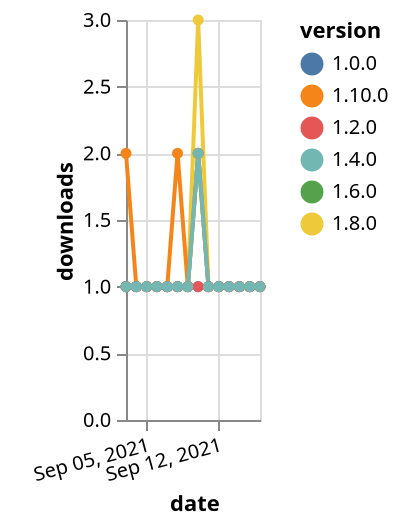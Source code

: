 {"$schema": "https://vega.github.io/schema/vega-lite/v5.json", "description": "A simple bar chart with embedded data.", "data": {"values": [{"date": "2021-09-03", "total": 150, "delta": 1, "version": "1.6.0"}, {"date": "2021-09-04", "total": 151, "delta": 1, "version": "1.6.0"}, {"date": "2021-09-05", "total": 152, "delta": 1, "version": "1.6.0"}, {"date": "2021-09-06", "total": 153, "delta": 1, "version": "1.6.0"}, {"date": "2021-09-07", "total": 154, "delta": 1, "version": "1.6.0"}, {"date": "2021-09-08", "total": 155, "delta": 1, "version": "1.6.0"}, {"date": "2021-09-09", "total": 156, "delta": 1, "version": "1.6.0"}, {"date": "2021-09-10", "total": 158, "delta": 2, "version": "1.6.0"}, {"date": "2021-09-11", "total": 159, "delta": 1, "version": "1.6.0"}, {"date": "2021-09-12", "total": 160, "delta": 1, "version": "1.6.0"}, {"date": "2021-09-13", "total": 161, "delta": 1, "version": "1.6.0"}, {"date": "2021-09-14", "total": 162, "delta": 1, "version": "1.6.0"}, {"date": "2021-09-15", "total": 163, "delta": 1, "version": "1.6.0"}, {"date": "2021-09-16", "total": 164, "delta": 1, "version": "1.6.0"}, {"date": "2021-09-03", "total": 169, "delta": 1, "version": "1.8.0"}, {"date": "2021-09-04", "total": 170, "delta": 1, "version": "1.8.0"}, {"date": "2021-09-05", "total": 171, "delta": 1, "version": "1.8.0"}, {"date": "2021-09-06", "total": 172, "delta": 1, "version": "1.8.0"}, {"date": "2021-09-07", "total": 173, "delta": 1, "version": "1.8.0"}, {"date": "2021-09-08", "total": 174, "delta": 1, "version": "1.8.0"}, {"date": "2021-09-09", "total": 175, "delta": 1, "version": "1.8.0"}, {"date": "2021-09-10", "total": 178, "delta": 3, "version": "1.8.0"}, {"date": "2021-09-11", "total": 179, "delta": 1, "version": "1.8.0"}, {"date": "2021-09-12", "total": 180, "delta": 1, "version": "1.8.0"}, {"date": "2021-09-13", "total": 181, "delta": 1, "version": "1.8.0"}, {"date": "2021-09-14", "total": 182, "delta": 1, "version": "1.8.0"}, {"date": "2021-09-15", "total": 183, "delta": 1, "version": "1.8.0"}, {"date": "2021-09-16", "total": 184, "delta": 1, "version": "1.8.0"}, {"date": "2021-09-03", "total": 116, "delta": 2, "version": "1.10.0"}, {"date": "2021-09-04", "total": 117, "delta": 1, "version": "1.10.0"}, {"date": "2021-09-05", "total": 118, "delta": 1, "version": "1.10.0"}, {"date": "2021-09-06", "total": 119, "delta": 1, "version": "1.10.0"}, {"date": "2021-09-07", "total": 120, "delta": 1, "version": "1.10.0"}, {"date": "2021-09-08", "total": 122, "delta": 2, "version": "1.10.0"}, {"date": "2021-09-09", "total": 123, "delta": 1, "version": "1.10.0"}, {"date": "2021-09-10", "total": 125, "delta": 2, "version": "1.10.0"}, {"date": "2021-09-11", "total": 126, "delta": 1, "version": "1.10.0"}, {"date": "2021-09-12", "total": 127, "delta": 1, "version": "1.10.0"}, {"date": "2021-09-13", "total": 128, "delta": 1, "version": "1.10.0"}, {"date": "2021-09-14", "total": 129, "delta": 1, "version": "1.10.0"}, {"date": "2021-09-15", "total": 130, "delta": 1, "version": "1.10.0"}, {"date": "2021-09-16", "total": 131, "delta": 1, "version": "1.10.0"}, {"date": "2021-09-03", "total": 221, "delta": 1, "version": "1.0.0"}, {"date": "2021-09-04", "total": 222, "delta": 1, "version": "1.0.0"}, {"date": "2021-09-05", "total": 223, "delta": 1, "version": "1.0.0"}, {"date": "2021-09-06", "total": 224, "delta": 1, "version": "1.0.0"}, {"date": "2021-09-07", "total": 225, "delta": 1, "version": "1.0.0"}, {"date": "2021-09-08", "total": 226, "delta": 1, "version": "1.0.0"}, {"date": "2021-09-09", "total": 227, "delta": 1, "version": "1.0.0"}, {"date": "2021-09-10", "total": 228, "delta": 1, "version": "1.0.0"}, {"date": "2021-09-11", "total": 229, "delta": 1, "version": "1.0.0"}, {"date": "2021-09-12", "total": 230, "delta": 1, "version": "1.0.0"}, {"date": "2021-09-13", "total": 231, "delta": 1, "version": "1.0.0"}, {"date": "2021-09-14", "total": 232, "delta": 1, "version": "1.0.0"}, {"date": "2021-09-15", "total": 233, "delta": 1, "version": "1.0.0"}, {"date": "2021-09-16", "total": 234, "delta": 1, "version": "1.0.0"}, {"date": "2021-09-03", "total": 179, "delta": 1, "version": "1.2.0"}, {"date": "2021-09-04", "total": 180, "delta": 1, "version": "1.2.0"}, {"date": "2021-09-05", "total": 181, "delta": 1, "version": "1.2.0"}, {"date": "2021-09-06", "total": 182, "delta": 1, "version": "1.2.0"}, {"date": "2021-09-07", "total": 183, "delta": 1, "version": "1.2.0"}, {"date": "2021-09-08", "total": 184, "delta": 1, "version": "1.2.0"}, {"date": "2021-09-09", "total": 185, "delta": 1, "version": "1.2.0"}, {"date": "2021-09-10", "total": 186, "delta": 1, "version": "1.2.0"}, {"date": "2021-09-11", "total": 187, "delta": 1, "version": "1.2.0"}, {"date": "2021-09-12", "total": 188, "delta": 1, "version": "1.2.0"}, {"date": "2021-09-13", "total": 189, "delta": 1, "version": "1.2.0"}, {"date": "2021-09-14", "total": 190, "delta": 1, "version": "1.2.0"}, {"date": "2021-09-15", "total": 191, "delta": 1, "version": "1.2.0"}, {"date": "2021-09-16", "total": 192, "delta": 1, "version": "1.2.0"}, {"date": "2021-09-03", "total": 168, "delta": 1, "version": "1.4.0"}, {"date": "2021-09-04", "total": 169, "delta": 1, "version": "1.4.0"}, {"date": "2021-09-05", "total": 170, "delta": 1, "version": "1.4.0"}, {"date": "2021-09-06", "total": 171, "delta": 1, "version": "1.4.0"}, {"date": "2021-09-07", "total": 172, "delta": 1, "version": "1.4.0"}, {"date": "2021-09-08", "total": 173, "delta": 1, "version": "1.4.0"}, {"date": "2021-09-09", "total": 174, "delta": 1, "version": "1.4.0"}, {"date": "2021-09-10", "total": 176, "delta": 2, "version": "1.4.0"}, {"date": "2021-09-11", "total": 177, "delta": 1, "version": "1.4.0"}, {"date": "2021-09-12", "total": 178, "delta": 1, "version": "1.4.0"}, {"date": "2021-09-13", "total": 179, "delta": 1, "version": "1.4.0"}, {"date": "2021-09-14", "total": 180, "delta": 1, "version": "1.4.0"}, {"date": "2021-09-15", "total": 181, "delta": 1, "version": "1.4.0"}, {"date": "2021-09-16", "total": 182, "delta": 1, "version": "1.4.0"}]}, "width": "container", "mark": {"type": "line", "point": {"filled": true}}, "encoding": {"x": {"field": "date", "type": "temporal", "timeUnit": "yearmonthdate", "title": "date", "axis": {"labelAngle": -15}}, "y": {"field": "delta", "type": "quantitative", "title": "downloads"}, "color": {"field": "version", "type": "nominal"}, "tooltip": {"field": "delta"}}}
